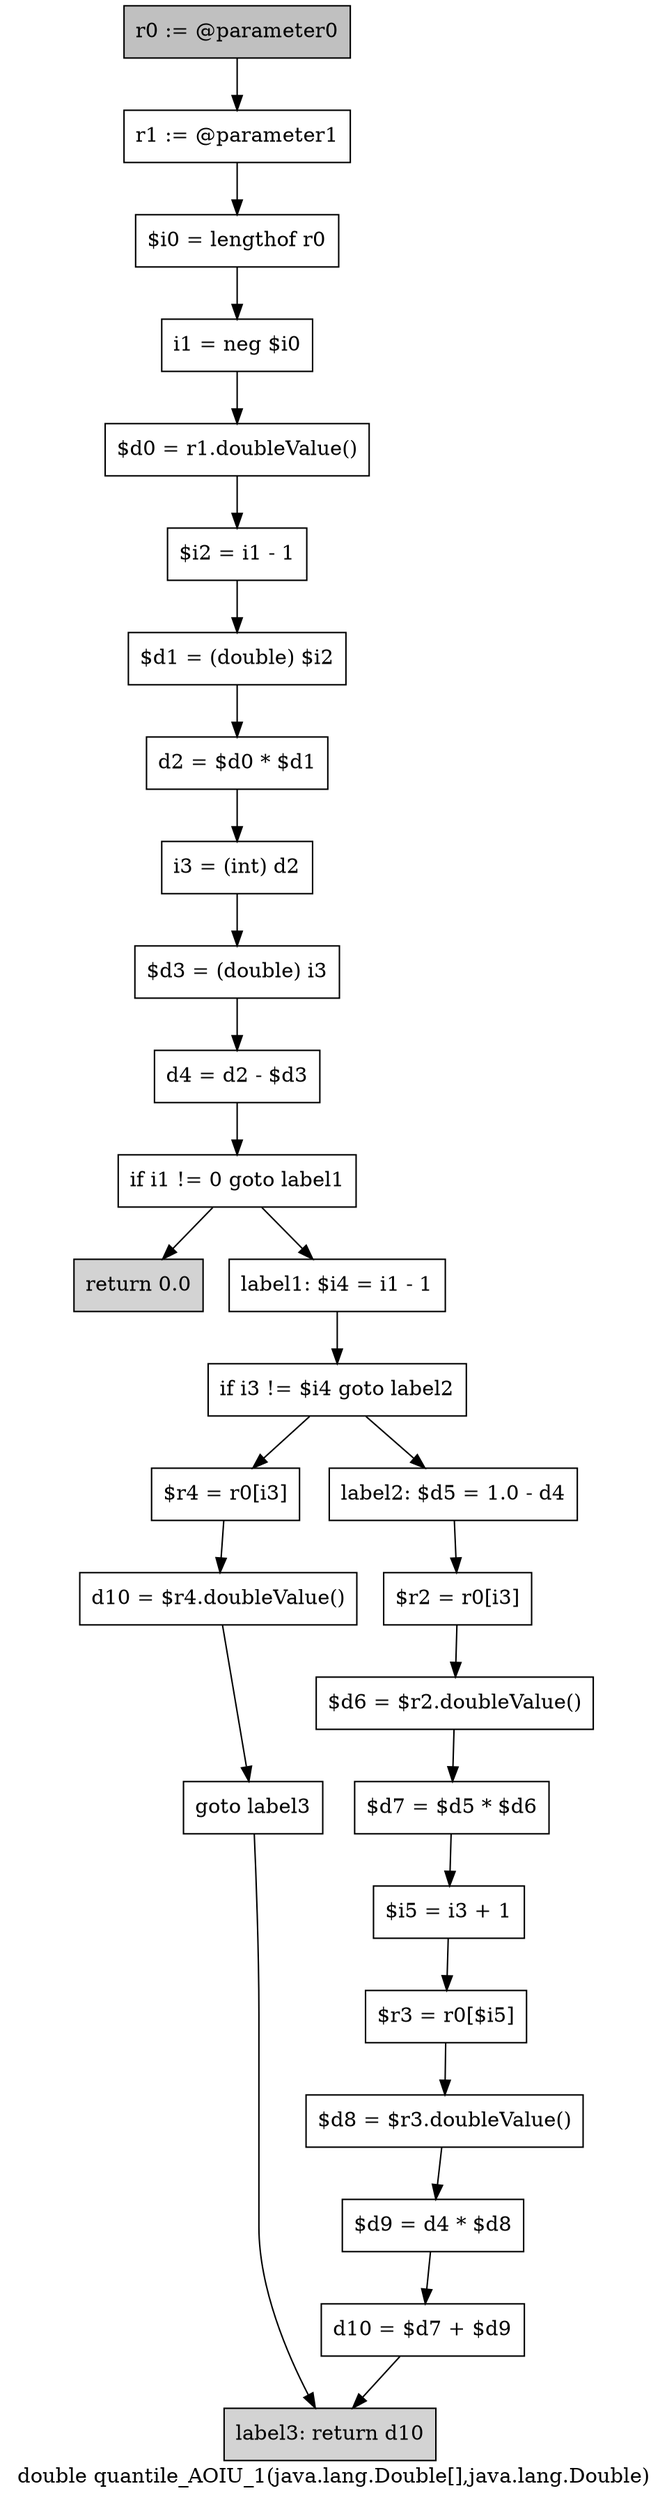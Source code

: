 digraph "double quantile_AOIU_1(java.lang.Double[],java.lang.Double)" {
    label="double quantile_AOIU_1(java.lang.Double[],java.lang.Double)";
    node [shape=box];
    "0" [style=filled,fillcolor=gray,label="r0 := @parameter0",];
    "1" [label="r1 := @parameter1",];
    "0"->"1";
    "2" [label="$i0 = lengthof r0",];
    "1"->"2";
    "3" [label="i1 = neg $i0",];
    "2"->"3";
    "4" [label="$d0 = r1.doubleValue()",];
    "3"->"4";
    "5" [label="$i2 = i1 - 1",];
    "4"->"5";
    "6" [label="$d1 = (double) $i2",];
    "5"->"6";
    "7" [label="d2 = $d0 * $d1",];
    "6"->"7";
    "8" [label="i3 = (int) d2",];
    "7"->"8";
    "9" [label="$d3 = (double) i3",];
    "8"->"9";
    "10" [label="d4 = d2 - $d3",];
    "9"->"10";
    "11" [label="if i1 != 0 goto label1",];
    "10"->"11";
    "12" [style=filled,fillcolor=lightgray,label="return 0.0",];
    "11"->"12";
    "13" [label="label1: $i4 = i1 - 1",];
    "11"->"13";
    "14" [label="if i3 != $i4 goto label2",];
    "13"->"14";
    "15" [label="$r4 = r0[i3]",];
    "14"->"15";
    "18" [label="label2: $d5 = 1.0 - d4",];
    "14"->"18";
    "16" [label="d10 = $r4.doubleValue()",];
    "15"->"16";
    "17" [label="goto label3",];
    "16"->"17";
    "27" [style=filled,fillcolor=lightgray,label="label3: return d10",];
    "17"->"27";
    "19" [label="$r2 = r0[i3]",];
    "18"->"19";
    "20" [label="$d6 = $r2.doubleValue()",];
    "19"->"20";
    "21" [label="$d7 = $d5 * $d6",];
    "20"->"21";
    "22" [label="$i5 = i3 + 1",];
    "21"->"22";
    "23" [label="$r3 = r0[$i5]",];
    "22"->"23";
    "24" [label="$d8 = $r3.doubleValue()",];
    "23"->"24";
    "25" [label="$d9 = d4 * $d8",];
    "24"->"25";
    "26" [label="d10 = $d7 + $d9",];
    "25"->"26";
    "26"->"27";
}

